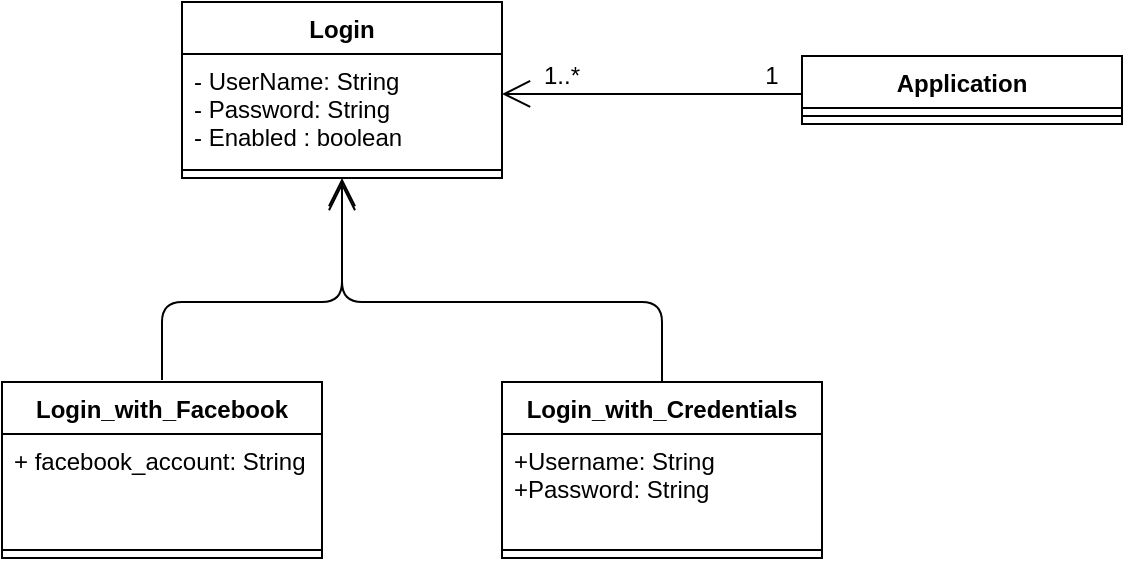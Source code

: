 <mxfile version="12.9.6" type="device"><diagram name="Page-1" id="c4acf3e9-155e-7222-9cf6-157b1a14988f"><mxGraphModel dx="1426" dy="673" grid="1" gridSize="10" guides="1" tooltips="1" connect="1" arrows="1" fold="1" page="1" pageScale="1" pageWidth="850" pageHeight="1100" background="none" math="0" shadow="0"><root><mxCell id="0"/><mxCell id="1" parent="0"/><mxCell id="hOqn08McDFfjCrJ8f90--14" value="Login" style="swimlane;fontStyle=1;align=center;verticalAlign=top;childLayout=stackLayout;horizontal=1;startSize=26;horizontalStack=0;resizeParent=1;resizeParentMax=0;resizeLast=0;collapsible=1;marginBottom=0;" vertex="1" parent="1"><mxGeometry x="130" y="110" width="160" height="88" as="geometry"/></mxCell><mxCell id="hOqn08McDFfjCrJ8f90--15" value="- UserName: String&#10;- Password: String&#10;- Enabled : boolean&#10;" style="text;strokeColor=none;fillColor=none;align=left;verticalAlign=top;spacingLeft=4;spacingRight=4;overflow=hidden;rotatable=0;points=[[0,0.5],[1,0.5]];portConstraint=eastwest;" vertex="1" parent="hOqn08McDFfjCrJ8f90--14"><mxGeometry y="26" width="160" height="54" as="geometry"/></mxCell><mxCell id="hOqn08McDFfjCrJ8f90--16" value="" style="line;strokeWidth=1;fillColor=none;align=left;verticalAlign=middle;spacingTop=-1;spacingLeft=3;spacingRight=3;rotatable=0;labelPosition=right;points=[];portConstraint=eastwest;" vertex="1" parent="hOqn08McDFfjCrJ8f90--14"><mxGeometry y="80" width="160" height="8" as="geometry"/></mxCell><mxCell id="hOqn08McDFfjCrJ8f90--17" value="" style="endArrow=open;endFill=1;endSize=12;html=1;entryX=1;entryY=0.37;entryDx=0;entryDy=0;entryPerimeter=0;" edge="1" parent="1" target="hOqn08McDFfjCrJ8f90--15"><mxGeometry width="160" relative="1" as="geometry"><mxPoint x="440" y="156" as="sourcePoint"/><mxPoint x="500" y="270" as="targetPoint"/></mxGeometry></mxCell><mxCell id="hOqn08McDFfjCrJ8f90--18" value="Application" style="swimlane;fontStyle=1;align=center;verticalAlign=top;childLayout=stackLayout;horizontal=1;startSize=26;horizontalStack=0;resizeParent=1;resizeParentMax=0;resizeLast=0;collapsible=1;marginBottom=0;" vertex="1" parent="1"><mxGeometry x="440" y="137" width="160" height="34" as="geometry"/></mxCell><mxCell id="hOqn08McDFfjCrJ8f90--20" value="" style="line;strokeWidth=1;fillColor=none;align=left;verticalAlign=middle;spacingTop=-1;spacingLeft=3;spacingRight=3;rotatable=0;labelPosition=right;points=[];portConstraint=eastwest;" vertex="1" parent="hOqn08McDFfjCrJ8f90--18"><mxGeometry y="26" width="160" height="8" as="geometry"/></mxCell><mxCell id="hOqn08McDFfjCrJ8f90--22" value="1..*" style="text;html=1;strokeColor=none;fillColor=none;align=center;verticalAlign=middle;whiteSpace=wrap;rounded=0;" vertex="1" parent="1"><mxGeometry x="300" y="137" width="40" height="20" as="geometry"/></mxCell><mxCell id="hOqn08McDFfjCrJ8f90--23" value="1" style="text;html=1;strokeColor=none;fillColor=none;align=center;verticalAlign=middle;whiteSpace=wrap;rounded=0;" vertex="1" parent="1"><mxGeometry x="405" y="137" width="40" height="20" as="geometry"/></mxCell><mxCell id="hOqn08McDFfjCrJ8f90--1" value="Login_with_Credentials" style="swimlane;fontStyle=1;align=center;verticalAlign=top;childLayout=stackLayout;horizontal=1;startSize=26;horizontalStack=0;resizeParent=1;resizeParentMax=0;resizeLast=0;collapsible=1;marginBottom=0;" vertex="1" parent="1"><mxGeometry x="290" y="300" width="160" height="88" as="geometry"/></mxCell><mxCell id="hOqn08McDFfjCrJ8f90--2" value="+Username: String&#10;+Password: String&#10;" style="text;strokeColor=none;fillColor=none;align=left;verticalAlign=top;spacingLeft=4;spacingRight=4;overflow=hidden;rotatable=0;points=[[0,0.5],[1,0.5]];portConstraint=eastwest;" vertex="1" parent="hOqn08McDFfjCrJ8f90--1"><mxGeometry y="26" width="160" height="54" as="geometry"/></mxCell><mxCell id="hOqn08McDFfjCrJ8f90--3" value="" style="line;strokeWidth=1;fillColor=none;align=left;verticalAlign=middle;spacingTop=-1;spacingLeft=3;spacingRight=3;rotatable=0;labelPosition=right;points=[];portConstraint=eastwest;" vertex="1" parent="hOqn08McDFfjCrJ8f90--1"><mxGeometry y="80" width="160" height="8" as="geometry"/></mxCell><mxCell id="hOqn08McDFfjCrJ8f90--27" value="" style="endArrow=open;endFill=1;endSize=12;html=1;" edge="1" parent="1" source="hOqn08McDFfjCrJ8f90--1"><mxGeometry width="160" relative="1" as="geometry"><mxPoint x="340" y="270" as="sourcePoint"/><mxPoint x="210" y="200" as="targetPoint"/><Array as="points"><mxPoint x="370" y="260"/><mxPoint x="210" y="260"/></Array></mxGeometry></mxCell><mxCell id="hOqn08McDFfjCrJ8f90--28" value="" style="endArrow=open;endFill=1;endSize=12;html=1;entryX=0.5;entryY=1;entryDx=0;entryDy=0;" edge="1" parent="1" target="hOqn08McDFfjCrJ8f90--14"><mxGeometry width="160" relative="1" as="geometry"><mxPoint x="120" y="299" as="sourcePoint"/><mxPoint x="243.867" y="200" as="targetPoint"/><Array as="points"><mxPoint x="120" y="260"/><mxPoint x="210" y="260"/></Array></mxGeometry></mxCell><mxCell id="hOqn08McDFfjCrJ8f90--24" value="Login_with_Facebook" style="swimlane;fontStyle=1;align=center;verticalAlign=top;childLayout=stackLayout;horizontal=1;startSize=26;horizontalStack=0;resizeParent=1;resizeParentMax=0;resizeLast=0;collapsible=1;marginBottom=0;" vertex="1" parent="1"><mxGeometry x="40" y="300" width="160" height="88" as="geometry"/></mxCell><mxCell id="hOqn08McDFfjCrJ8f90--25" value="+ facebook_account: String&#10;" style="text;strokeColor=none;fillColor=none;align=left;verticalAlign=top;spacingLeft=4;spacingRight=4;overflow=hidden;rotatable=0;points=[[0,0.5],[1,0.5]];portConstraint=eastwest;" vertex="1" parent="hOqn08McDFfjCrJ8f90--24"><mxGeometry y="26" width="160" height="54" as="geometry"/></mxCell><mxCell id="hOqn08McDFfjCrJ8f90--26" value="" style="line;strokeWidth=1;fillColor=none;align=left;verticalAlign=middle;spacingTop=-1;spacingLeft=3;spacingRight=3;rotatable=0;labelPosition=right;points=[];portConstraint=eastwest;" vertex="1" parent="hOqn08McDFfjCrJ8f90--24"><mxGeometry y="80" width="160" height="8" as="geometry"/></mxCell></root></mxGraphModel></diagram></mxfile>